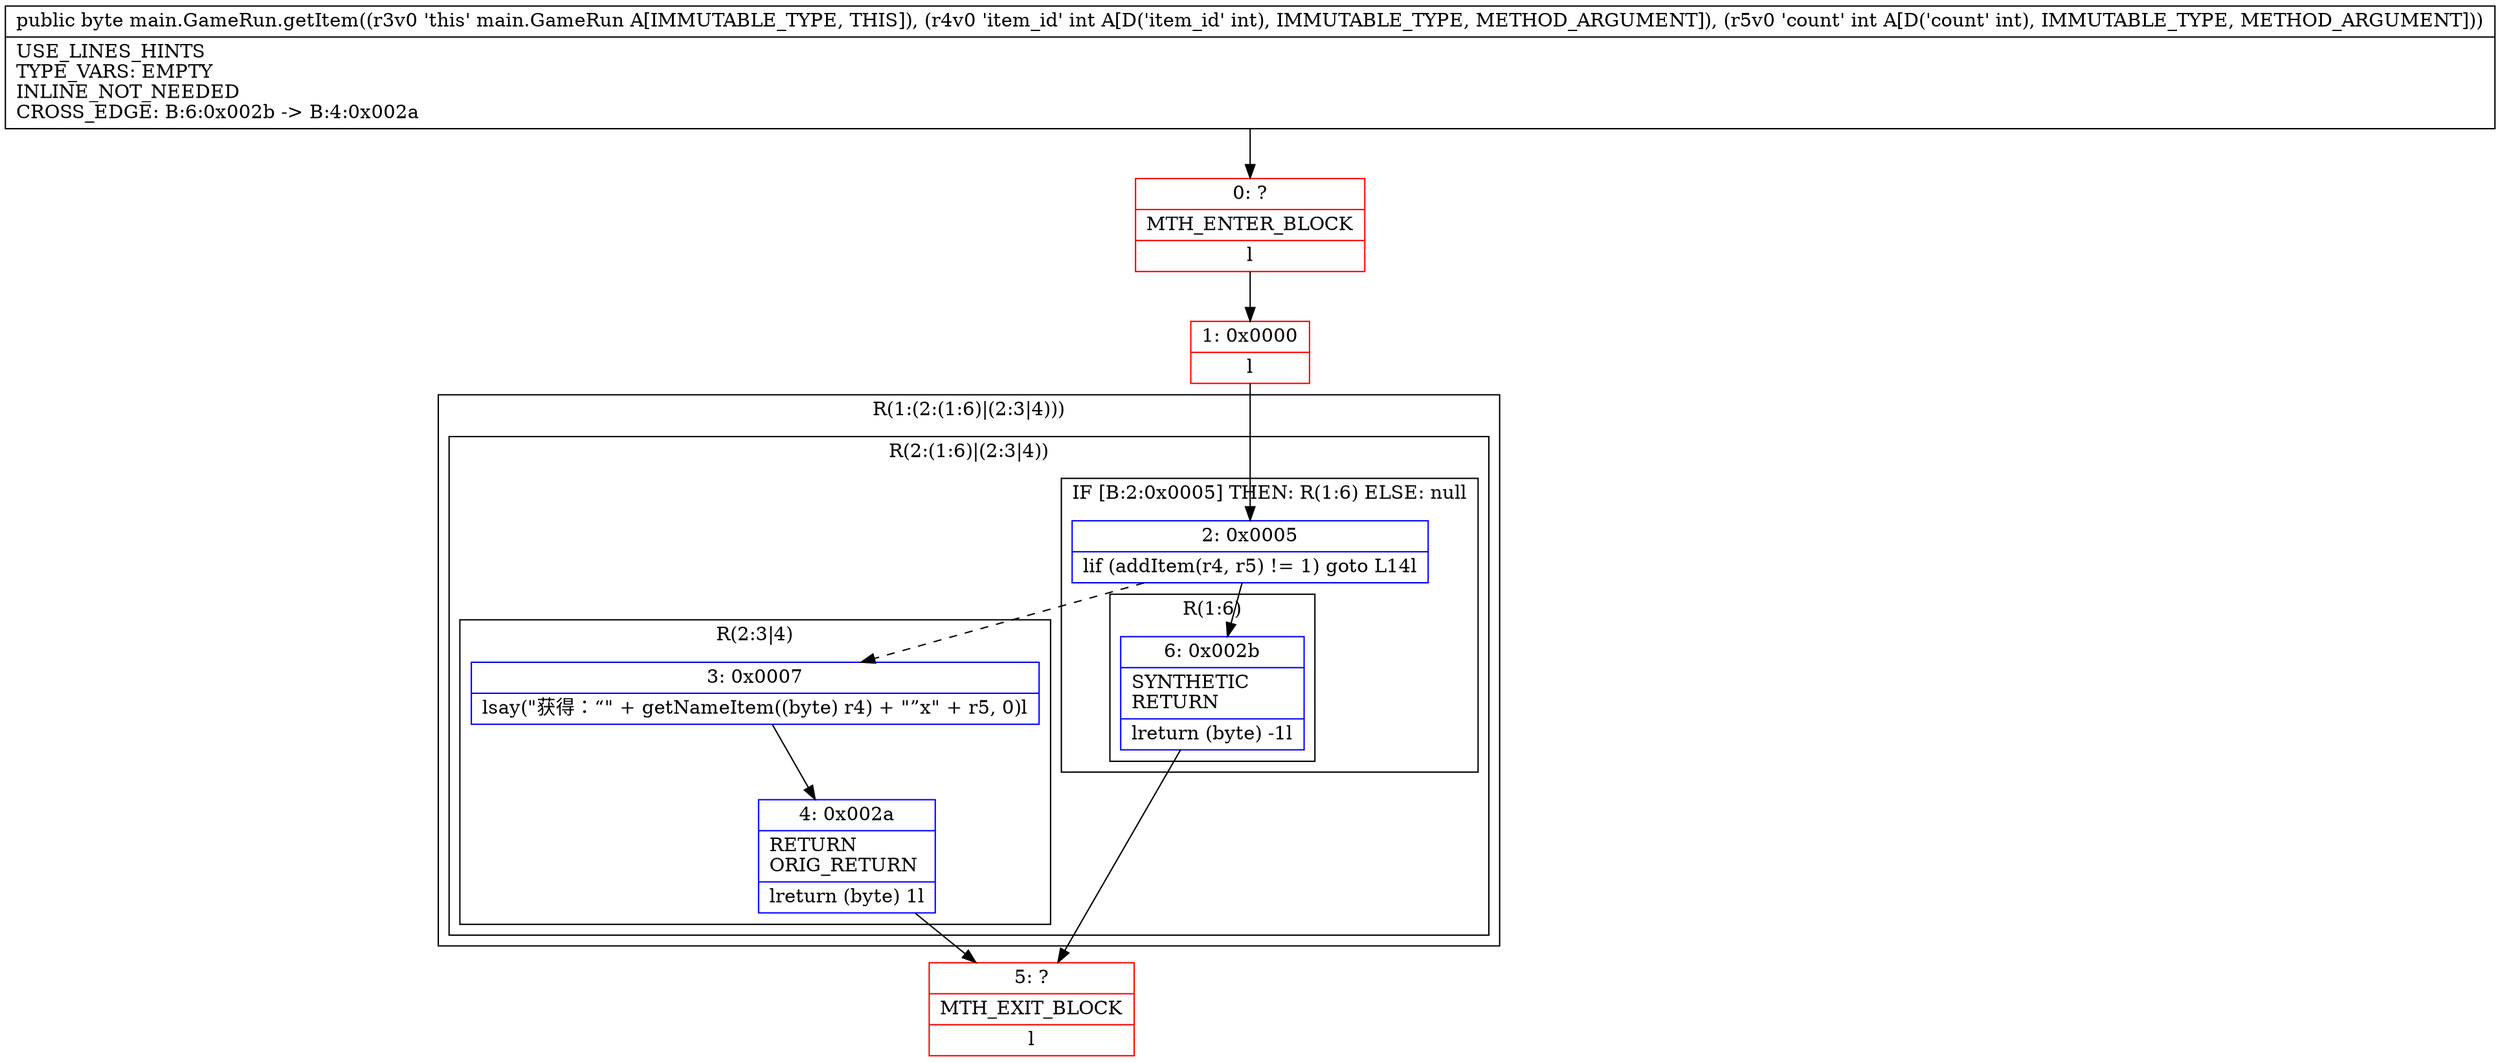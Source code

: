 digraph "CFG formain.GameRun.getItem(II)B" {
subgraph cluster_Region_1443164083 {
label = "R(1:(2:(1:6)|(2:3|4)))";
node [shape=record,color=blue];
subgraph cluster_Region_138351027 {
label = "R(2:(1:6)|(2:3|4))";
node [shape=record,color=blue];
subgraph cluster_IfRegion_1192717808 {
label = "IF [B:2:0x0005] THEN: R(1:6) ELSE: null";
node [shape=record,color=blue];
Node_2 [shape=record,label="{2\:\ 0x0005|lif (addItem(r4, r5) != 1) goto L14l}"];
subgraph cluster_Region_1569384328 {
label = "R(1:6)";
node [shape=record,color=blue];
Node_6 [shape=record,label="{6\:\ 0x002b|SYNTHETIC\lRETURN\l|lreturn (byte) \-1l}"];
}
}
subgraph cluster_Region_738386685 {
label = "R(2:3|4)";
node [shape=record,color=blue];
Node_3 [shape=record,label="{3\:\ 0x0007|lsay(\"获得：“\" + getNameItem((byte) r4) + \"”x\" + r5, 0)l}"];
Node_4 [shape=record,label="{4\:\ 0x002a|RETURN\lORIG_RETURN\l|lreturn (byte) 1l}"];
}
}
}
Node_0 [shape=record,color=red,label="{0\:\ ?|MTH_ENTER_BLOCK\l|l}"];
Node_1 [shape=record,color=red,label="{1\:\ 0x0000|l}"];
Node_5 [shape=record,color=red,label="{5\:\ ?|MTH_EXIT_BLOCK\l|l}"];
MethodNode[shape=record,label="{public byte main.GameRun.getItem((r3v0 'this' main.GameRun A[IMMUTABLE_TYPE, THIS]), (r4v0 'item_id' int A[D('item_id' int), IMMUTABLE_TYPE, METHOD_ARGUMENT]), (r5v0 'count' int A[D('count' int), IMMUTABLE_TYPE, METHOD_ARGUMENT]))  | USE_LINES_HINTS\lTYPE_VARS: EMPTY\lINLINE_NOT_NEEDED\lCROSS_EDGE: B:6:0x002b \-\> B:4:0x002a\l}"];
MethodNode -> Node_0;
Node_2 -> Node_3[style=dashed];
Node_2 -> Node_6;
Node_6 -> Node_5;
Node_3 -> Node_4;
Node_4 -> Node_5;
Node_0 -> Node_1;
Node_1 -> Node_2;
}

